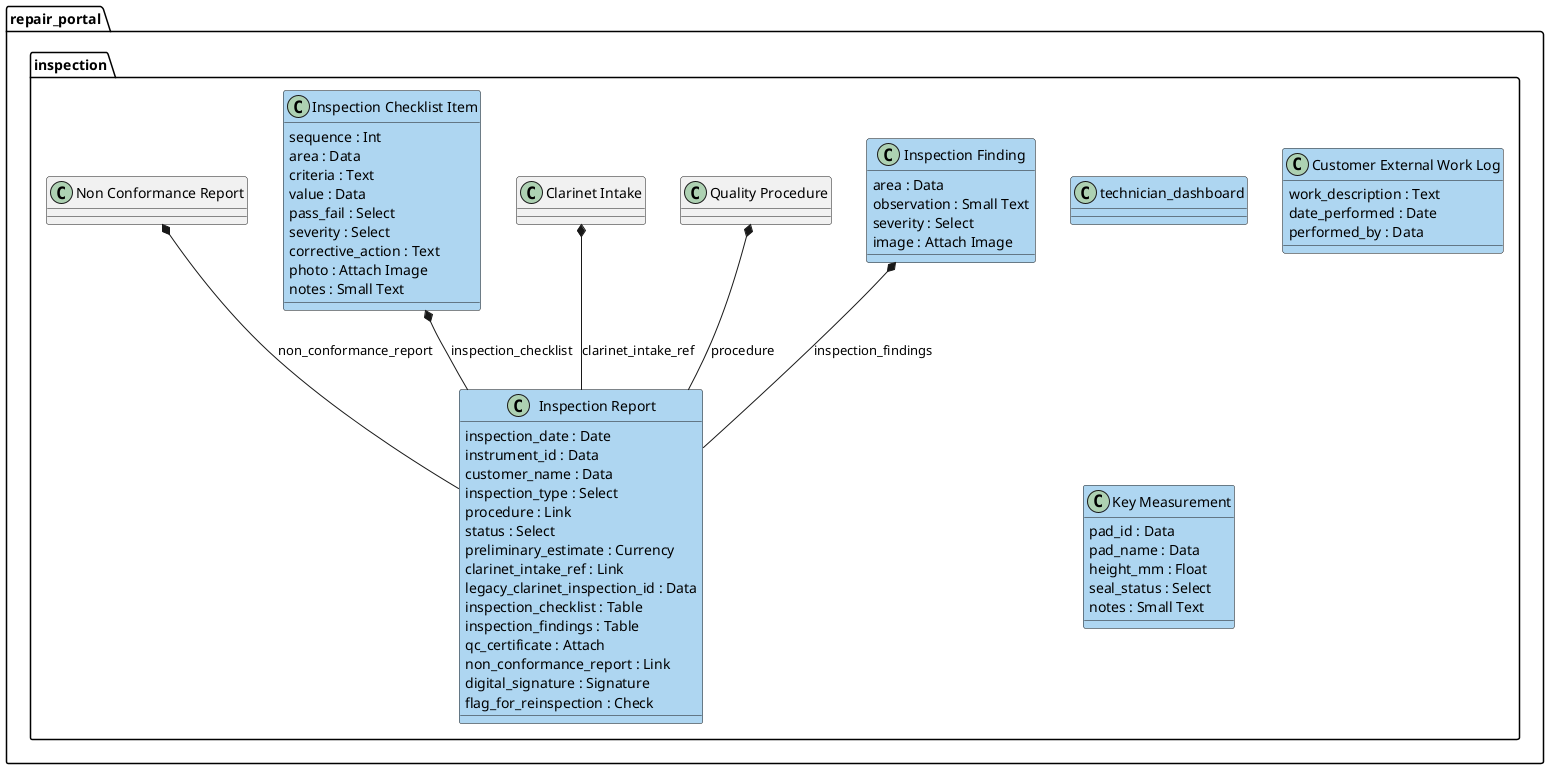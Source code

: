 @startuml
package repair_portal.inspection <<Folder>> {
class "technician_dashboard" #AED6F1 {
}
class "Inspection Finding" #AED6F1 {
  area : Data
  observation : Small Text
  severity : Select
  image : Attach Image
}
"Quality Procedure" *-- "Inspection Report" : procedure
"Clarinet Intake" *-- "Inspection Report" : clarinet_intake_ref
"Inspection Checklist Item" *-- "Inspection Report" : inspection_checklist
"Inspection Finding" *-- "Inspection Report" : inspection_findings
"Non Conformance Report" *-- "Inspection Report" : non_conformance_report
class "Inspection Report" #AED6F1 {
  inspection_date : Date
  instrument_id : Data
  customer_name : Data
  inspection_type : Select
  procedure : Link
  status : Select
  preliminary_estimate : Currency
  clarinet_intake_ref : Link
  legacy_clarinet_inspection_id : Data
  inspection_checklist : Table
  inspection_findings : Table
  qc_certificate : Attach
  non_conformance_report : Link
  digital_signature : Signature
  flag_for_reinspection : Check
}
class "Inspection Checklist Item" #AED6F1 {
  sequence : Int
  area : Data
  criteria : Text
  value : Data
  pass_fail : Select
  severity : Select
  corrective_action : Text
  photo : Attach Image
  notes : Small Text
}
class "Customer External Work Log" #AED6F1 {
  work_description : Text
  date_performed : Date
  performed_by : Data
}
class "Key Measurement" #AED6F1 {
  pad_id : Data
  pad_name : Data
  height_mm : Float
  seal_status : Select
  notes : Small Text
}
}
@enduml